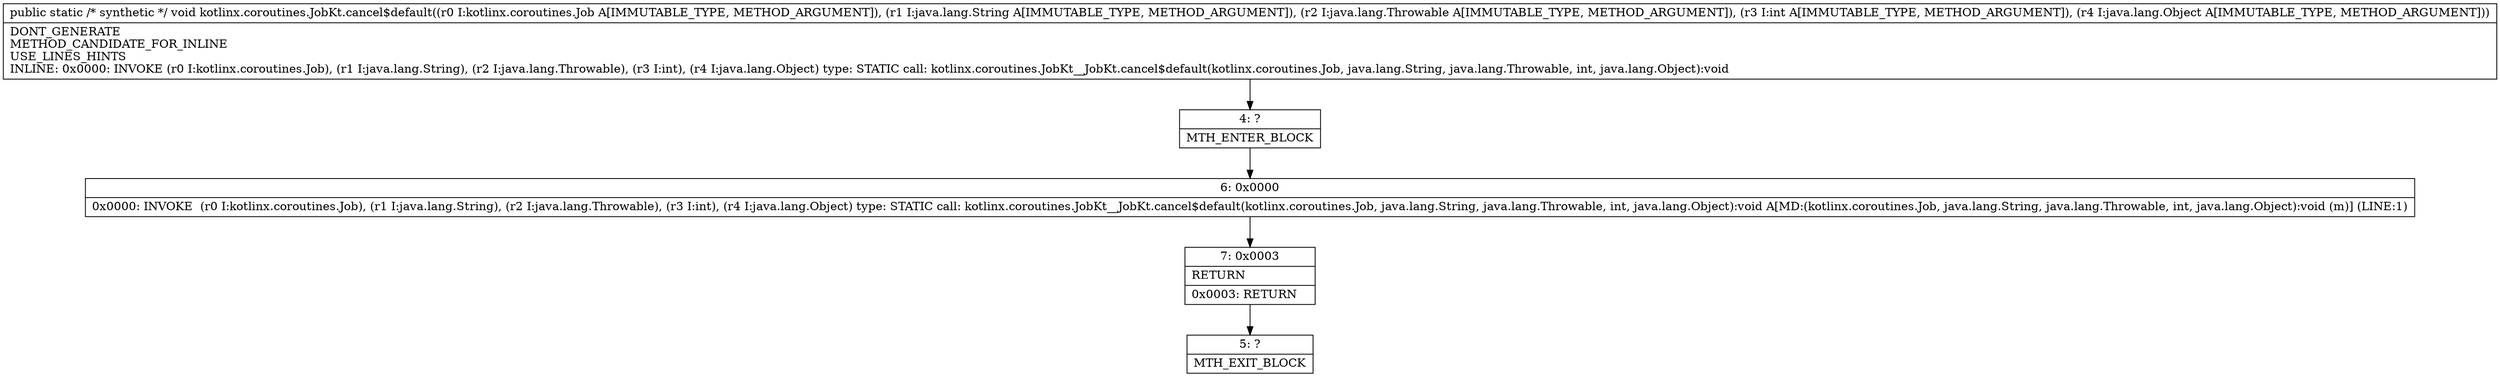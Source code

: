 digraph "CFG forkotlinx.coroutines.JobKt.cancel$default(Lkotlinx\/coroutines\/Job;Ljava\/lang\/String;Ljava\/lang\/Throwable;ILjava\/lang\/Object;)V" {
Node_4 [shape=record,label="{4\:\ ?|MTH_ENTER_BLOCK\l}"];
Node_6 [shape=record,label="{6\:\ 0x0000|0x0000: INVOKE  (r0 I:kotlinx.coroutines.Job), (r1 I:java.lang.String), (r2 I:java.lang.Throwable), (r3 I:int), (r4 I:java.lang.Object) type: STATIC call: kotlinx.coroutines.JobKt__JobKt.cancel$default(kotlinx.coroutines.Job, java.lang.String, java.lang.Throwable, int, java.lang.Object):void A[MD:(kotlinx.coroutines.Job, java.lang.String, java.lang.Throwable, int, java.lang.Object):void (m)] (LINE:1)\l}"];
Node_7 [shape=record,label="{7\:\ 0x0003|RETURN\l|0x0003: RETURN   \l}"];
Node_5 [shape=record,label="{5\:\ ?|MTH_EXIT_BLOCK\l}"];
MethodNode[shape=record,label="{public static \/* synthetic *\/ void kotlinx.coroutines.JobKt.cancel$default((r0 I:kotlinx.coroutines.Job A[IMMUTABLE_TYPE, METHOD_ARGUMENT]), (r1 I:java.lang.String A[IMMUTABLE_TYPE, METHOD_ARGUMENT]), (r2 I:java.lang.Throwable A[IMMUTABLE_TYPE, METHOD_ARGUMENT]), (r3 I:int A[IMMUTABLE_TYPE, METHOD_ARGUMENT]), (r4 I:java.lang.Object A[IMMUTABLE_TYPE, METHOD_ARGUMENT]))  | DONT_GENERATE\lMETHOD_CANDIDATE_FOR_INLINE\lUSE_LINES_HINTS\lINLINE: 0x0000: INVOKE  (r0 I:kotlinx.coroutines.Job), (r1 I:java.lang.String), (r2 I:java.lang.Throwable), (r3 I:int), (r4 I:java.lang.Object) type: STATIC call: kotlinx.coroutines.JobKt__JobKt.cancel$default(kotlinx.coroutines.Job, java.lang.String, java.lang.Throwable, int, java.lang.Object):void\l}"];
MethodNode -> Node_4;Node_4 -> Node_6;
Node_6 -> Node_7;
Node_7 -> Node_5;
}

